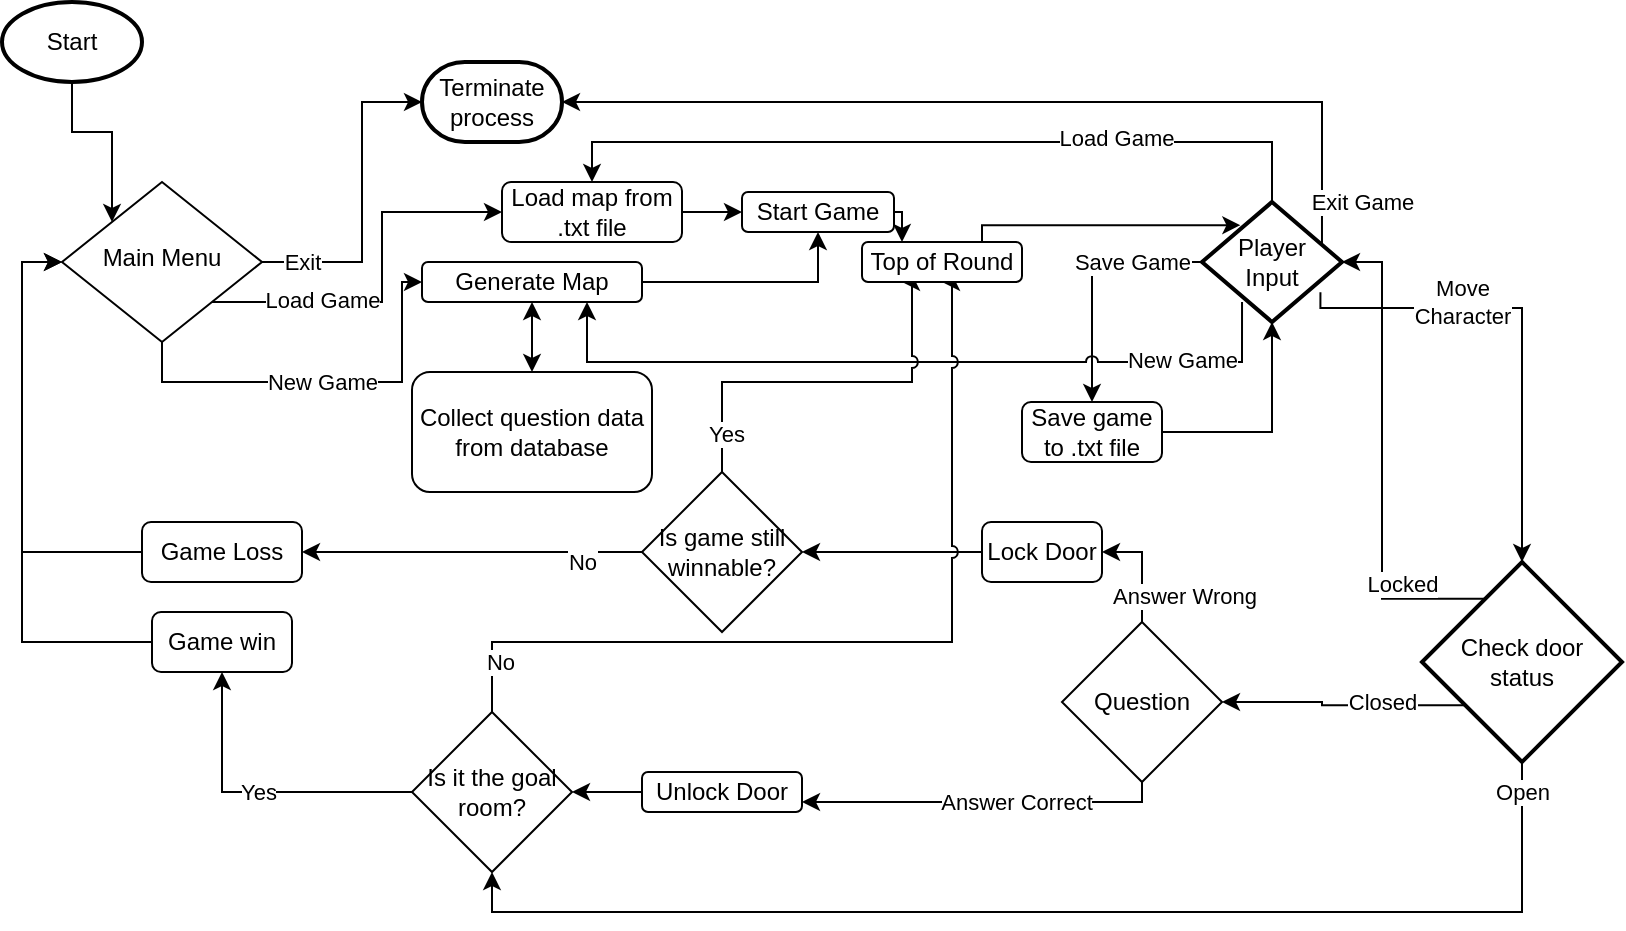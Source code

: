 <mxfile version="13.10.1" type="github">
  <diagram id="C5RBs43oDa-KdzZeNtuy" name="Main">
    <mxGraphModel dx="1038" dy="617" grid="1" gridSize="10" guides="1" tooltips="1" connect="1" arrows="1" fold="1" page="1" pageScale="1" pageWidth="827" pageHeight="1169" math="0" shadow="0">
      <root>
        <mxCell id="WIyWlLk6GJQsqaUBKTNV-0" />
        <mxCell id="WIyWlLk6GJQsqaUBKTNV-1" parent="WIyWlLk6GJQsqaUBKTNV-0" />
        <mxCell id="eqVt8OM183zsTdJXWkha-15" value="New Game" style="edgeStyle=orthogonalEdgeStyle;rounded=0;orthogonalLoop=1;jettySize=auto;html=1;exitX=0.5;exitY=1;exitDx=0;exitDy=0;entryX=0;entryY=0.5;entryDx=0;entryDy=0;" parent="WIyWlLk6GJQsqaUBKTNV-1" source="WIyWlLk6GJQsqaUBKTNV-6" target="WIyWlLk6GJQsqaUBKTNV-7" edge="1">
          <mxGeometry relative="1" as="geometry">
            <Array as="points">
              <mxPoint x="90" y="250" />
              <mxPoint x="210" y="250" />
              <mxPoint x="210" y="200" />
            </Array>
          </mxGeometry>
        </mxCell>
        <mxCell id="ONKfbVOToJ8YvUQxVknO-25" value="Exit" style="edgeStyle=orthogonalEdgeStyle;rounded=0;orthogonalLoop=1;jettySize=auto;html=1;exitX=1;exitY=0.5;exitDx=0;exitDy=0;entryX=0;entryY=0.5;entryDx=0;entryDy=0;entryPerimeter=0;" parent="WIyWlLk6GJQsqaUBKTNV-1" source="WIyWlLk6GJQsqaUBKTNV-6" target="ONKfbVOToJ8YvUQxVknO-26" edge="1">
          <mxGeometry x="-0.75" relative="1" as="geometry">
            <mxPoint x="100" y="260" as="targetPoint" />
            <Array as="points">
              <mxPoint x="190" y="190" />
              <mxPoint x="190" y="110" />
            </Array>
            <mxPoint as="offset" />
          </mxGeometry>
        </mxCell>
        <mxCell id="ONKfbVOToJ8YvUQxVknO-28" style="edgeStyle=orthogonalEdgeStyle;rounded=0;orthogonalLoop=1;jettySize=auto;html=1;exitX=1;exitY=1;exitDx=0;exitDy=0;entryX=0;entryY=0.5;entryDx=0;entryDy=0;" parent="WIyWlLk6GJQsqaUBKTNV-1" source="WIyWlLk6GJQsqaUBKTNV-6" target="eqVt8OM183zsTdJXWkha-0" edge="1">
          <mxGeometry relative="1" as="geometry" />
        </mxCell>
        <mxCell id="ONKfbVOToJ8YvUQxVknO-29" value="Load Game" style="edgeLabel;html=1;align=center;verticalAlign=middle;resizable=0;points=[];" parent="ONKfbVOToJ8YvUQxVknO-28" vertex="1" connectable="0">
          <mxGeometry x="-0.421" y="1" relative="1" as="geometry">
            <mxPoint as="offset" />
          </mxGeometry>
        </mxCell>
        <mxCell id="WIyWlLk6GJQsqaUBKTNV-6" value="Main Menu" style="rhombus;whiteSpace=wrap;html=1;shadow=0;fontFamily=Helvetica;fontSize=12;align=center;strokeWidth=1;spacing=6;spacingTop=-4;" parent="WIyWlLk6GJQsqaUBKTNV-1" vertex="1">
          <mxGeometry x="40" y="150" width="100" height="80" as="geometry" />
        </mxCell>
        <mxCell id="eqVt8OM183zsTdJXWkha-19" style="edgeStyle=orthogonalEdgeStyle;rounded=0;orthogonalLoop=1;jettySize=auto;html=1;exitX=1;exitY=0.5;exitDx=0;exitDy=0;" parent="WIyWlLk6GJQsqaUBKTNV-1" source="WIyWlLk6GJQsqaUBKTNV-7" target="eqVt8OM183zsTdJXWkha-9" edge="1">
          <mxGeometry relative="1" as="geometry" />
        </mxCell>
        <mxCell id="WIyWlLk6GJQsqaUBKTNV-7" value="Generate Map" style="rounded=1;whiteSpace=wrap;html=1;fontSize=12;glass=0;strokeWidth=1;shadow=0;" parent="WIyWlLk6GJQsqaUBKTNV-1" vertex="1">
          <mxGeometry x="220" y="190" width="110" height="20" as="geometry" />
        </mxCell>
        <mxCell id="eqVt8OM183zsTdJXWkha-17" style="edgeStyle=orthogonalEdgeStyle;rounded=0;orthogonalLoop=1;jettySize=auto;html=1;exitX=1;exitY=0.5;exitDx=0;exitDy=0;" parent="WIyWlLk6GJQsqaUBKTNV-1" source="eqVt8OM183zsTdJXWkha-0" target="eqVt8OM183zsTdJXWkha-9" edge="1">
          <mxGeometry relative="1" as="geometry" />
        </mxCell>
        <mxCell id="eqVt8OM183zsTdJXWkha-0" value="Load map from .txt file" style="rounded=1;whiteSpace=wrap;html=1;" parent="WIyWlLk6GJQsqaUBKTNV-1" vertex="1">
          <mxGeometry x="260" y="150" width="90" height="30" as="geometry" />
        </mxCell>
        <mxCell id="eqVt8OM183zsTdJXWkha-11" style="edgeStyle=orthogonalEdgeStyle;rounded=0;orthogonalLoop=1;jettySize=auto;html=1;exitX=1;exitY=0.5;exitDx=0;exitDy=0;entryX=0.25;entryY=0;entryDx=0;entryDy=0;" parent="WIyWlLk6GJQsqaUBKTNV-1" source="eqVt8OM183zsTdJXWkha-9" target="ONKfbVOToJ8YvUQxVknO-14" edge="1">
          <mxGeometry relative="1" as="geometry">
            <mxPoint x="550" y="260" as="targetPoint" />
          </mxGeometry>
        </mxCell>
        <mxCell id="eqVt8OM183zsTdJXWkha-9" value="Start Game" style="rounded=1;whiteSpace=wrap;html=1;" parent="WIyWlLk6GJQsqaUBKTNV-1" vertex="1">
          <mxGeometry x="380" y="155" width="76" height="20" as="geometry" />
        </mxCell>
        <mxCell id="eqVt8OM183zsTdJXWkha-12" style="edgeStyle=orthogonalEdgeStyle;rounded=0;orthogonalLoop=1;jettySize=auto;html=1;exitX=0.5;exitY=1;exitDx=0;exitDy=0;" parent="WIyWlLk6GJQsqaUBKTNV-1" source="WIyWlLk6GJQsqaUBKTNV-6" target="WIyWlLk6GJQsqaUBKTNV-6" edge="1">
          <mxGeometry relative="1" as="geometry" />
        </mxCell>
        <mxCell id="ONKfbVOToJ8YvUQxVknO-27" style="edgeStyle=orthogonalEdgeStyle;rounded=0;orthogonalLoop=1;jettySize=auto;html=1;exitX=0.5;exitY=1;exitDx=0;exitDy=0;exitPerimeter=0;entryX=0;entryY=0;entryDx=0;entryDy=0;" parent="WIyWlLk6GJQsqaUBKTNV-1" source="eqVt8OM183zsTdJXWkha-23" target="WIyWlLk6GJQsqaUBKTNV-6" edge="1">
          <mxGeometry relative="1" as="geometry" />
        </mxCell>
        <mxCell id="eqVt8OM183zsTdJXWkha-23" value="Start" style="strokeWidth=2;html=1;shape=mxgraph.flowchart.start_1;whiteSpace=wrap;" parent="WIyWlLk6GJQsqaUBKTNV-1" vertex="1">
          <mxGeometry x="10" y="60" width="70" height="40" as="geometry" />
        </mxCell>
        <mxCell id="ONKfbVOToJ8YvUQxVknO-18" style="edgeStyle=orthogonalEdgeStyle;rounded=0;orthogonalLoop=1;jettySize=auto;html=1;exitX=0.846;exitY=0.753;exitDx=0;exitDy=0;exitPerimeter=0;entryX=0.5;entryY=0;entryDx=0;entryDy=0;entryPerimeter=0;" parent="WIyWlLk6GJQsqaUBKTNV-1" source="eqVt8OM183zsTdJXWkha-25" target="eqVt8OM183zsTdJXWkha-27" edge="1">
          <mxGeometry relative="1" as="geometry">
            <Array as="points">
              <mxPoint x="669" y="213" />
              <mxPoint x="770" y="213" />
            </Array>
          </mxGeometry>
        </mxCell>
        <mxCell id="ONKfbVOToJ8YvUQxVknO-19" value="Move&lt;br&gt;Character" style="edgeLabel;html=1;align=center;verticalAlign=middle;resizable=0;points=[];" parent="ONKfbVOToJ8YvUQxVknO-18" vertex="1" connectable="0">
          <mxGeometry x="-0.213" relative="1" as="geometry">
            <mxPoint x="-14.38" y="-3" as="offset" />
          </mxGeometry>
        </mxCell>
        <mxCell id="ONKfbVOToJ8YvUQxVknO-33" style="edgeStyle=orthogonalEdgeStyle;rounded=0;jumpStyle=arc;orthogonalLoop=1;jettySize=auto;html=1;exitX=0;exitY=0.5;exitDx=0;exitDy=0;exitPerimeter=0;entryX=0.5;entryY=0;entryDx=0;entryDy=0;" parent="WIyWlLk6GJQsqaUBKTNV-1" source="eqVt8OM183zsTdJXWkha-25" target="ONKfbVOToJ8YvUQxVknO-5" edge="1">
          <mxGeometry relative="1" as="geometry" />
        </mxCell>
        <mxCell id="ONKfbVOToJ8YvUQxVknO-35" value="Save Game" style="edgeLabel;html=1;align=center;verticalAlign=middle;resizable=0;points=[];" parent="ONKfbVOToJ8YvUQxVknO-33" vertex="1" connectable="0">
          <mxGeometry x="0.164" y="-3" relative="1" as="geometry">
            <mxPoint x="23" y="-18" as="offset" />
          </mxGeometry>
        </mxCell>
        <mxCell id="ONKfbVOToJ8YvUQxVknO-48" style="edgeStyle=orthogonalEdgeStyle;rounded=0;jumpStyle=arc;orthogonalLoop=1;jettySize=auto;html=1;exitX=0.857;exitY=0.393;exitDx=0;exitDy=0;exitPerimeter=0;entryX=1;entryY=0.5;entryDx=0;entryDy=0;entryPerimeter=0;" parent="WIyWlLk6GJQsqaUBKTNV-1" source="eqVt8OM183zsTdJXWkha-25" target="ONKfbVOToJ8YvUQxVknO-26" edge="1">
          <mxGeometry relative="1" as="geometry">
            <Array as="points">
              <mxPoint x="670" y="110" />
            </Array>
          </mxGeometry>
        </mxCell>
        <mxCell id="ONKfbVOToJ8YvUQxVknO-49" value="Exit Game" style="edgeLabel;html=1;align=center;verticalAlign=middle;resizable=0;points=[];" parent="ONKfbVOToJ8YvUQxVknO-48" vertex="1" connectable="0">
          <mxGeometry x="-0.805" y="1" relative="1" as="geometry">
            <mxPoint x="21" y="20.42" as="offset" />
          </mxGeometry>
        </mxCell>
        <mxCell id="ONKfbVOToJ8YvUQxVknO-50" style="edgeStyle=orthogonalEdgeStyle;rounded=0;jumpStyle=arc;orthogonalLoop=1;jettySize=auto;html=1;exitX=0.5;exitY=0;exitDx=0;exitDy=0;exitPerimeter=0;entryX=0.5;entryY=0;entryDx=0;entryDy=0;" parent="WIyWlLk6GJQsqaUBKTNV-1" source="eqVt8OM183zsTdJXWkha-25" target="eqVt8OM183zsTdJXWkha-0" edge="1">
          <mxGeometry relative="1" as="geometry">
            <Array as="points">
              <mxPoint x="645" y="130" />
              <mxPoint x="305" y="130" />
            </Array>
          </mxGeometry>
        </mxCell>
        <mxCell id="ONKfbVOToJ8YvUQxVknO-51" value="Load Game" style="edgeLabel;html=1;align=center;verticalAlign=middle;resizable=0;points=[];" parent="ONKfbVOToJ8YvUQxVknO-50" vertex="1" connectable="0">
          <mxGeometry x="-0.446" y="-2" relative="1" as="geometry">
            <mxPoint as="offset" />
          </mxGeometry>
        </mxCell>
        <mxCell id="ONKfbVOToJ8YvUQxVknO-53" style="edgeStyle=orthogonalEdgeStyle;rounded=0;jumpStyle=arc;orthogonalLoop=1;jettySize=auto;html=1;exitX=0.286;exitY=0.833;exitDx=0;exitDy=0;exitPerimeter=0;entryX=0.75;entryY=1;entryDx=0;entryDy=0;" parent="WIyWlLk6GJQsqaUBKTNV-1" source="eqVt8OM183zsTdJXWkha-25" target="WIyWlLk6GJQsqaUBKTNV-7" edge="1">
          <mxGeometry relative="1" as="geometry">
            <Array as="points">
              <mxPoint x="630" y="240" />
              <mxPoint x="303" y="240" />
            </Array>
          </mxGeometry>
        </mxCell>
        <mxCell id="ONKfbVOToJ8YvUQxVknO-54" value="New Game" style="edgeLabel;html=1;align=center;verticalAlign=middle;resizable=0;points=[];" parent="ONKfbVOToJ8YvUQxVknO-53" vertex="1" connectable="0">
          <mxGeometry x="-0.64" y="-1" relative="1" as="geometry">
            <mxPoint x="9.98" as="offset" />
          </mxGeometry>
        </mxCell>
        <mxCell id="eqVt8OM183zsTdJXWkha-25" value="&lt;span&gt;Player&lt;br&gt;Input&lt;br&gt;&lt;/span&gt;" style="strokeWidth=2;html=1;shape=mxgraph.flowchart.decision;whiteSpace=wrap;" parent="WIyWlLk6GJQsqaUBKTNV-1" vertex="1">
          <mxGeometry x="610" y="160" width="70" height="60" as="geometry" />
        </mxCell>
        <mxCell id="eqVt8OM183zsTdJXWkha-31" style="edgeStyle=orthogonalEdgeStyle;rounded=0;orthogonalLoop=1;jettySize=auto;html=1;entryX=1;entryY=0.5;entryDx=0;entryDy=0;entryPerimeter=0;exitX=0.32;exitY=0.184;exitDx=0;exitDy=0;exitPerimeter=0;" parent="WIyWlLk6GJQsqaUBKTNV-1" source="eqVt8OM183zsTdJXWkha-27" target="eqVt8OM183zsTdJXWkha-25" edge="1">
          <mxGeometry relative="1" as="geometry">
            <Array as="points">
              <mxPoint x="700" y="358" />
              <mxPoint x="700" y="190" />
            </Array>
          </mxGeometry>
        </mxCell>
        <mxCell id="eqVt8OM183zsTdJXWkha-32" value="Locked" style="edgeLabel;html=1;align=center;verticalAlign=middle;resizable=0;points=[];" parent="eqVt8OM183zsTdJXWkha-31" vertex="1" connectable="0">
          <mxGeometry x="0.095" relative="1" as="geometry">
            <mxPoint x="10" y="71.6" as="offset" />
          </mxGeometry>
        </mxCell>
        <mxCell id="eqVt8OM183zsTdJXWkha-35" value="Closed" style="edgeStyle=orthogonalEdgeStyle;rounded=0;orthogonalLoop=1;jettySize=auto;html=1;exitX=0.212;exitY=0.716;exitDx=0;exitDy=0;exitPerimeter=0;entryX=1;entryY=0.5;entryDx=0;entryDy=0;" parent="WIyWlLk6GJQsqaUBKTNV-1" source="eqVt8OM183zsTdJXWkha-27" target="eqVt8OM183zsTdJXWkha-34" edge="1">
          <mxGeometry x="-0.329" y="-2" relative="1" as="geometry">
            <mxPoint as="offset" />
          </mxGeometry>
        </mxCell>
        <mxCell id="ONKfbVOToJ8YvUQxVknO-36" style="edgeStyle=orthogonalEdgeStyle;rounded=0;jumpStyle=arc;orthogonalLoop=1;jettySize=auto;html=1;exitX=0.5;exitY=1;exitDx=0;exitDy=0;exitPerimeter=0;entryX=0.5;entryY=1;entryDx=0;entryDy=0;" parent="WIyWlLk6GJQsqaUBKTNV-1" source="eqVt8OM183zsTdJXWkha-27" target="eqVt8OM183zsTdJXWkha-51" edge="1">
          <mxGeometry relative="1" as="geometry" />
        </mxCell>
        <mxCell id="ONKfbVOToJ8YvUQxVknO-37" value="Open" style="edgeLabel;html=1;align=center;verticalAlign=middle;resizable=0;points=[];" parent="ONKfbVOToJ8YvUQxVknO-36" vertex="1" connectable="0">
          <mxGeometry x="-0.898" relative="1" as="geometry">
            <mxPoint y="-16" as="offset" />
          </mxGeometry>
        </mxCell>
        <mxCell id="eqVt8OM183zsTdJXWkha-27" value="Check door&lt;br&gt;status" style="strokeWidth=2;html=1;shape=mxgraph.flowchart.decision;whiteSpace=wrap;" parent="WIyWlLk6GJQsqaUBKTNV-1" vertex="1">
          <mxGeometry x="720" y="340" width="100" height="100" as="geometry" />
        </mxCell>
        <mxCell id="eqVt8OM183zsTdJXWkha-37" style="edgeStyle=orthogonalEdgeStyle;rounded=0;orthogonalLoop=1;jettySize=auto;html=1;exitX=0.5;exitY=0;exitDx=0;exitDy=0;entryX=1;entryY=0.5;entryDx=0;entryDy=0;" parent="WIyWlLk6GJQsqaUBKTNV-1" source="eqVt8OM183zsTdJXWkha-34" target="eqVt8OM183zsTdJXWkha-36" edge="1">
          <mxGeometry relative="1" as="geometry">
            <mxPoint x="370" y="490" as="targetPoint" />
          </mxGeometry>
        </mxCell>
        <mxCell id="eqVt8OM183zsTdJXWkha-38" value="Answer Wrong" style="edgeLabel;html=1;align=center;verticalAlign=middle;resizable=0;points=[];" parent="eqVt8OM183zsTdJXWkha-37" vertex="1" connectable="0">
          <mxGeometry x="0.163" y="-4" relative="1" as="geometry">
            <mxPoint x="17" y="19" as="offset" />
          </mxGeometry>
        </mxCell>
        <mxCell id="ONKfbVOToJ8YvUQxVknO-39" value="Answer Correct" style="edgeStyle=orthogonalEdgeStyle;rounded=0;jumpStyle=arc;orthogonalLoop=1;jettySize=auto;html=1;exitX=0.5;exitY=1;exitDx=0;exitDy=0;entryX=1;entryY=0.75;entryDx=0;entryDy=0;" parent="WIyWlLk6GJQsqaUBKTNV-1" source="eqVt8OM183zsTdJXWkha-34" target="eqVt8OM183zsTdJXWkha-40" edge="1">
          <mxGeometry x="-0.185" relative="1" as="geometry">
            <Array as="points">
              <mxPoint x="580" y="460" />
              <mxPoint x="414" y="460" />
            </Array>
            <mxPoint as="offset" />
          </mxGeometry>
        </mxCell>
        <mxCell id="eqVt8OM183zsTdJXWkha-34" value="Question" style="rhombus;whiteSpace=wrap;html=1;" parent="WIyWlLk6GJQsqaUBKTNV-1" vertex="1">
          <mxGeometry x="540" y="370" width="80" height="80" as="geometry" />
        </mxCell>
        <mxCell id="eqVt8OM183zsTdJXWkha-60" style="edgeStyle=orthogonalEdgeStyle;rounded=0;orthogonalLoop=1;jettySize=auto;html=1;exitX=0;exitY=0.5;exitDx=0;exitDy=0;entryX=1;entryY=0.5;entryDx=0;entryDy=0;" parent="WIyWlLk6GJQsqaUBKTNV-1" source="eqVt8OM183zsTdJXWkha-36" target="eqVt8OM183zsTdJXWkha-57" edge="1">
          <mxGeometry relative="1" as="geometry" />
        </mxCell>
        <mxCell id="eqVt8OM183zsTdJXWkha-36" value="Lock Door" style="rounded=1;whiteSpace=wrap;html=1;" parent="WIyWlLk6GJQsqaUBKTNV-1" vertex="1">
          <mxGeometry x="500" y="320" width="60" height="30" as="geometry" />
        </mxCell>
        <mxCell id="ONKfbVOToJ8YvUQxVknO-40" style="edgeStyle=orthogonalEdgeStyle;rounded=0;jumpStyle=arc;orthogonalLoop=1;jettySize=auto;html=1;exitX=0;exitY=0.5;exitDx=0;exitDy=0;" parent="WIyWlLk6GJQsqaUBKTNV-1" source="eqVt8OM183zsTdJXWkha-40" target="eqVt8OM183zsTdJXWkha-51" edge="1">
          <mxGeometry relative="1" as="geometry" />
        </mxCell>
        <mxCell id="eqVt8OM183zsTdJXWkha-40" value="Unlock Door" style="rounded=1;whiteSpace=wrap;html=1;" parent="WIyWlLk6GJQsqaUBKTNV-1" vertex="1">
          <mxGeometry x="330" y="445" width="80" height="20" as="geometry" />
        </mxCell>
        <mxCell id="ONKfbVOToJ8YvUQxVknO-44" style="edgeStyle=orthogonalEdgeStyle;rounded=0;jumpStyle=arc;orthogonalLoop=1;jettySize=auto;html=1;exitX=0;exitY=0.5;exitDx=0;exitDy=0;entryX=0;entryY=0.5;entryDx=0;entryDy=0;" parent="WIyWlLk6GJQsqaUBKTNV-1" source="eqVt8OM183zsTdJXWkha-44" target="WIyWlLk6GJQsqaUBKTNV-6" edge="1">
          <mxGeometry relative="1" as="geometry" />
        </mxCell>
        <mxCell id="eqVt8OM183zsTdJXWkha-44" value="Game win" style="rounded=1;whiteSpace=wrap;html=1;" parent="WIyWlLk6GJQsqaUBKTNV-1" vertex="1">
          <mxGeometry x="85" y="365" width="70" height="30" as="geometry" />
        </mxCell>
        <mxCell id="ONKfbVOToJ8YvUQxVknO-43" value="Yes" style="edgeStyle=orthogonalEdgeStyle;rounded=0;jumpStyle=arc;orthogonalLoop=1;jettySize=auto;html=1;exitX=0;exitY=0.5;exitDx=0;exitDy=0;entryX=0.5;entryY=1;entryDx=0;entryDy=0;" parent="WIyWlLk6GJQsqaUBKTNV-1" source="eqVt8OM183zsTdJXWkha-51" target="eqVt8OM183zsTdJXWkha-44" edge="1">
          <mxGeometry relative="1" as="geometry" />
        </mxCell>
        <mxCell id="ONKfbVOToJ8YvUQxVknO-46" style="edgeStyle=orthogonalEdgeStyle;rounded=0;jumpStyle=arc;orthogonalLoop=1;jettySize=auto;html=1;exitX=0.5;exitY=0;exitDx=0;exitDy=0;entryX=0.5;entryY=1;entryDx=0;entryDy=0;" parent="WIyWlLk6GJQsqaUBKTNV-1" source="eqVt8OM183zsTdJXWkha-51" target="ONKfbVOToJ8YvUQxVknO-14" edge="1">
          <mxGeometry relative="1" as="geometry">
            <Array as="points">
              <mxPoint x="255" y="380" />
              <mxPoint x="485" y="380" />
            </Array>
          </mxGeometry>
        </mxCell>
        <mxCell id="ONKfbVOToJ8YvUQxVknO-47" value="No" style="edgeLabel;html=1;align=center;verticalAlign=middle;resizable=0;points=[];" parent="ONKfbVOToJ8YvUQxVknO-46" vertex="1" connectable="0">
          <mxGeometry x="-0.718" y="-2" relative="1" as="geometry">
            <mxPoint x="-25" y="8" as="offset" />
          </mxGeometry>
        </mxCell>
        <mxCell id="eqVt8OM183zsTdJXWkha-51" value="Is it the goal room?" style="rhombus;whiteSpace=wrap;html=1;" parent="WIyWlLk6GJQsqaUBKTNV-1" vertex="1">
          <mxGeometry x="215" y="415" width="80" height="80" as="geometry" />
        </mxCell>
        <mxCell id="eqVt8OM183zsTdJXWkha-62" value="No" style="edgeStyle=orthogonalEdgeStyle;rounded=0;orthogonalLoop=1;jettySize=auto;html=1;exitX=0;exitY=0.5;exitDx=0;exitDy=0;entryX=1;entryY=0.5;entryDx=0;entryDy=0;" parent="WIyWlLk6GJQsqaUBKTNV-1" source="eqVt8OM183zsTdJXWkha-57" target="eqVt8OM183zsTdJXWkha-61" edge="1">
          <mxGeometry x="-0.647" y="5" relative="1" as="geometry">
            <mxPoint as="offset" />
          </mxGeometry>
        </mxCell>
        <mxCell id="ONKfbVOToJ8YvUQxVknO-23" style="edgeStyle=orthogonalEdgeStyle;rounded=0;orthogonalLoop=1;jettySize=auto;html=1;exitX=0.5;exitY=0;exitDx=0;exitDy=0;entryX=0.25;entryY=1;entryDx=0;entryDy=0;jumpStyle=arc;" parent="WIyWlLk6GJQsqaUBKTNV-1" source="eqVt8OM183zsTdJXWkha-57" target="ONKfbVOToJ8YvUQxVknO-14" edge="1">
          <mxGeometry relative="1" as="geometry">
            <Array as="points">
              <mxPoint x="370" y="250" />
              <mxPoint x="465" y="250" />
              <mxPoint x="465" y="200" />
            </Array>
          </mxGeometry>
        </mxCell>
        <mxCell id="ONKfbVOToJ8YvUQxVknO-24" value="Yes" style="edgeLabel;html=1;align=center;verticalAlign=middle;resizable=0;points=[];" parent="ONKfbVOToJ8YvUQxVknO-23" vertex="1" connectable="0">
          <mxGeometry x="-0.52" relative="1" as="geometry">
            <mxPoint y="26" as="offset" />
          </mxGeometry>
        </mxCell>
        <mxCell id="eqVt8OM183zsTdJXWkha-57" value="Is game still winnable?" style="rhombus;whiteSpace=wrap;html=1;" parent="WIyWlLk6GJQsqaUBKTNV-1" vertex="1">
          <mxGeometry x="330" y="295" width="80" height="80" as="geometry" />
        </mxCell>
        <mxCell id="eqVt8OM183zsTdJXWkha-64" style="edgeStyle=orthogonalEdgeStyle;rounded=0;orthogonalLoop=1;jettySize=auto;html=1;exitX=0;exitY=0.5;exitDx=0;exitDy=0;entryX=0;entryY=0.5;entryDx=0;entryDy=0;" parent="WIyWlLk6GJQsqaUBKTNV-1" source="eqVt8OM183zsTdJXWkha-61" target="WIyWlLk6GJQsqaUBKTNV-6" edge="1">
          <mxGeometry relative="1" as="geometry" />
        </mxCell>
        <mxCell id="eqVt8OM183zsTdJXWkha-61" value="Game Loss" style="rounded=1;whiteSpace=wrap;html=1;" parent="WIyWlLk6GJQsqaUBKTNV-1" vertex="1">
          <mxGeometry x="80" y="320" width="80" height="30" as="geometry" />
        </mxCell>
        <mxCell id="eqVt8OM183zsTdJXWkha-66" value="Collect question data from database" style="rounded=1;whiteSpace=wrap;html=1;" parent="WIyWlLk6GJQsqaUBKTNV-1" vertex="1">
          <mxGeometry x="215" y="245" width="120" height="60" as="geometry" />
        </mxCell>
        <mxCell id="eqVt8OM183zsTdJXWkha-67" value="" style="endArrow=classic;startArrow=classic;html=1;" parent="WIyWlLk6GJQsqaUBKTNV-1" source="eqVt8OM183zsTdJXWkha-66" target="WIyWlLk6GJQsqaUBKTNV-7" edge="1">
          <mxGeometry width="50" height="50" relative="1" as="geometry">
            <mxPoint x="320" y="305" as="sourcePoint" />
            <mxPoint x="370" y="255" as="targetPoint" />
          </mxGeometry>
        </mxCell>
        <mxCell id="ONKfbVOToJ8YvUQxVknO-34" style="edgeStyle=orthogonalEdgeStyle;rounded=0;jumpStyle=arc;orthogonalLoop=1;jettySize=auto;html=1;exitX=1;exitY=0.5;exitDx=0;exitDy=0;entryX=0.5;entryY=1;entryDx=0;entryDy=0;entryPerimeter=0;" parent="WIyWlLk6GJQsqaUBKTNV-1" source="ONKfbVOToJ8YvUQxVknO-5" target="eqVt8OM183zsTdJXWkha-25" edge="1">
          <mxGeometry relative="1" as="geometry">
            <Array as="points">
              <mxPoint x="645" y="275" />
            </Array>
          </mxGeometry>
        </mxCell>
        <mxCell id="ONKfbVOToJ8YvUQxVknO-5" value="Save game&lt;br&gt;to .txt file" style="rounded=1;whiteSpace=wrap;html=1;" parent="WIyWlLk6GJQsqaUBKTNV-1" vertex="1">
          <mxGeometry x="520" y="260" width="70" height="30" as="geometry" />
        </mxCell>
        <mxCell id="ONKfbVOToJ8YvUQxVknO-38" style="edgeStyle=orthogonalEdgeStyle;rounded=0;jumpStyle=arc;orthogonalLoop=1;jettySize=auto;html=1;exitX=0.75;exitY=0;exitDx=0;exitDy=0;entryX=0.274;entryY=0.193;entryDx=0;entryDy=0;entryPerimeter=0;" parent="WIyWlLk6GJQsqaUBKTNV-1" source="ONKfbVOToJ8YvUQxVknO-14" target="eqVt8OM183zsTdJXWkha-25" edge="1">
          <mxGeometry relative="1" as="geometry">
            <Array as="points">
              <mxPoint x="500" y="172" />
            </Array>
          </mxGeometry>
        </mxCell>
        <mxCell id="ONKfbVOToJ8YvUQxVknO-14" value="Top of Round" style="rounded=1;whiteSpace=wrap;html=1;" parent="WIyWlLk6GJQsqaUBKTNV-1" vertex="1">
          <mxGeometry x="440" y="180" width="80" height="20" as="geometry" />
        </mxCell>
        <mxCell id="ONKfbVOToJ8YvUQxVknO-26" value="Terminate&lt;br&gt;process" style="strokeWidth=2;html=1;shape=mxgraph.flowchart.terminator;whiteSpace=wrap;" parent="WIyWlLk6GJQsqaUBKTNV-1" vertex="1">
          <mxGeometry x="220" y="90" width="70" height="40" as="geometry" />
        </mxCell>
      </root>
    </mxGraphModel>
  </diagram>
</mxfile>

